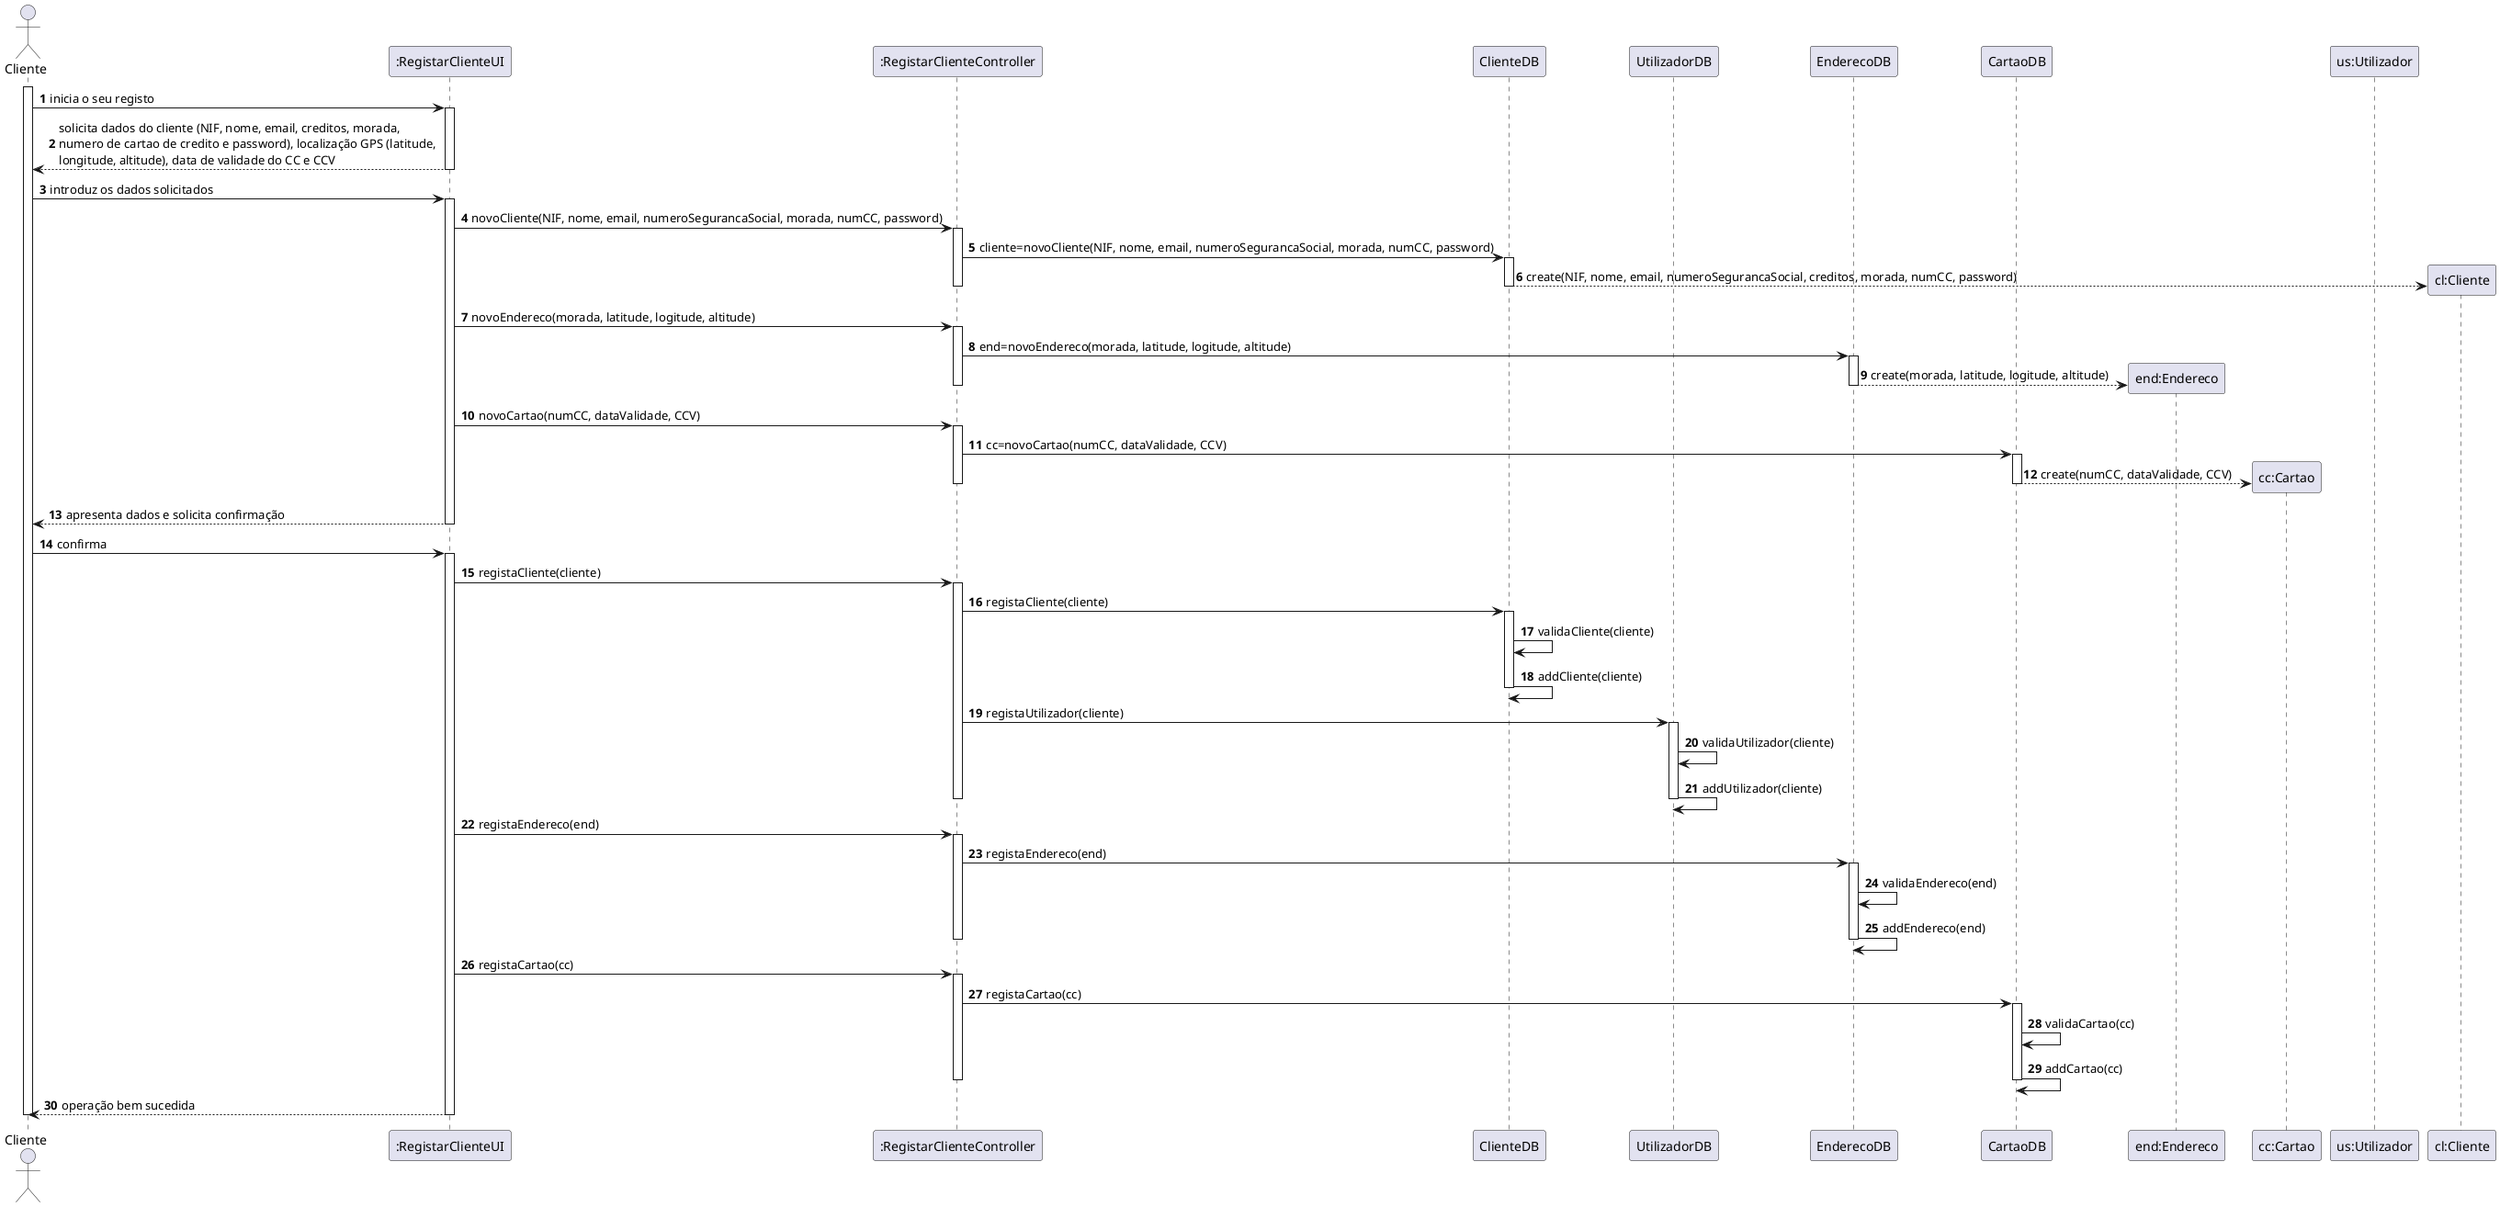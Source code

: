 @startuml
autonumber
actor "Cliente" as ADM

participant ":RegistarClienteUI" as UI
participant ":RegistarClienteController" as CTRL
participant "ClienteDB" as DB
participant "UtilizadorDB" as UDB
participant "EnderecoDB" as EDB
participant "CartaoDB" as CDB
participant "end:Endereco" as END
participant "cc:Cartao" as CARTAO
participant "us:Utilizador" as UTILIZADOR
participant "cl:Cliente" as CLIENTE

activate ADM
ADM -> UI : inicia o seu registo
activate UI
UI --> ADM : solicita dados do cliente (NIF, nome, email, creditos, morada, \nnumero de cartao de credito e password), localização GPS (latitude, \nlongitude, altitude), data de validade do CC e CCV
deactivate UI

ADM -> UI : introduz os dados solicitados
activate UI
UI -> CTRL : novoCliente(NIF, nome, email, numeroSegurancaSocial, morada, numCC, password)
activate CTRL

CTRL -> DB: cliente=novoCliente(NIF, nome, email, numeroSegurancaSocial, morada, numCC, password)
activate DB
DB --> CLIENTE ** : create(NIF, nome, email, numeroSegurancaSocial, creditos, morada, numCC, password)
deactivate DB
deactivate CTRL

UI -> CTRL : novoEndereco(morada, latitude, logitude, altitude)
activate CTRL
CTRL -> EDB: end=novoEndereco(morada, latitude, logitude, altitude)
activate EDB
EDB --> END ** : create(morada, latitude, logitude, altitude)
deactivate EDB
deactivate CTRL

UI -> CTRL : novoCartao(numCC, dataValidade, CCV)
activate CTRL
CTRL -> CDB: cc=novoCartao(numCC, dataValidade, CCV)
activate CDB
CDB --> CARTAO ** : create(numCC, dataValidade, CCV)
deactivate CDB

deactivate CTRL
UI --> ADM : apresenta dados e solicita confirmação
deactivate UI

ADM -> UI : confirma
activate UI

UI -> CTRL: registaCliente(cliente)
activate CTRL
CTRL ->DB: registaCliente(cliente)
activate DB
DB -> DB: validaCliente(cliente)
DB -> DB: addCliente(cliente)
deactivate DB

CTRL ->UDB: registaUtilizador(cliente)
activate UDB
UDB -> UDB: validaUtilizador(cliente)
UDB -> UDB: addUtilizador(cliente)
deactivate UDB
deactivate CTRL

UI -> CTRL: registaEndereco(end)
activate CTRL
CTRL ->EDB: registaEndereco(end)
activate EDB
EDB -> EDB: validaEndereco(end)
EDB -> EDB: addEndereco(end)

deactivate EDB
deactivate CTRL

UI -> CTRL: registaCartao(cc)
activate CTRL
CTRL ->CDB: registaCartao(cc)
activate CDB
CDB -> CDB: validaCartao(cc)
CDB -> CDB: addCartao(cc)

deactivate CDB

deactivate CTRL

UI --> ADM : operação bem sucedida
deactivate UI

deactivate ADM

@enduml
